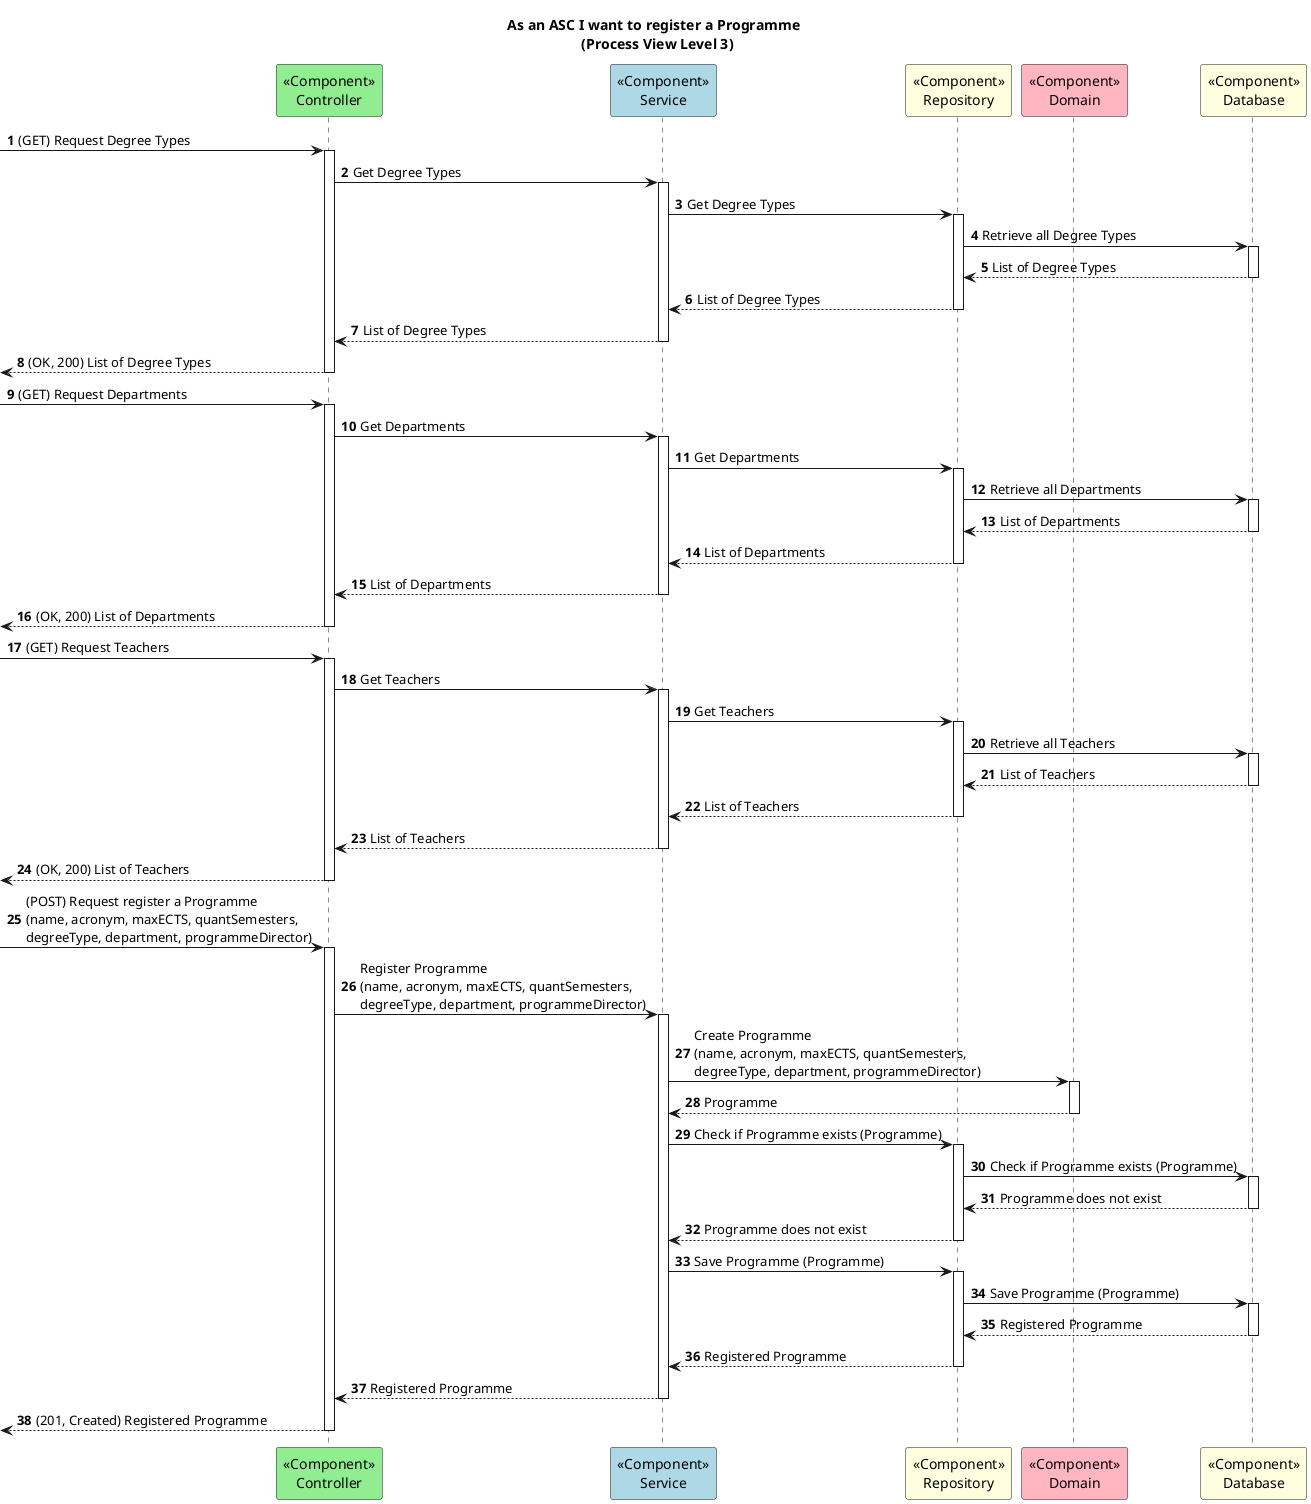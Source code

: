 @startuml

autonumber

title As an ASC I want to register a Programme \n (Process View Level 3)



participant "<<Component>>\nController" as C #lightgreen
participant "<<Component>>\nService" as S #lightblue
participant "<<Component>>\nRepository" as R #lightyellow
participant "<<Component>>\nDomain" as D #lightpink
participant "<<Component>>\nDatabase" as BD #lightyellow


 -> C ++: (GET) Request Degree Types
C -> S ++: Get Degree Types
S -> R ++: Get Degree Types
R -> BD ++: Retrieve all Degree Types
BD --> R --: List of Degree Types
R --> S --: List of Degree Types
S --> C --: List of Degree Types
 <-- C --: (OK, 200) List of Degree Types


 -> C ++: (GET) Request Departments
C -> S ++: Get Departments
S -> R ++: Get Departments
R -> BD ++: Retrieve all Departments
BD --> R --: List of Departments
R --> S --: List of Departments
S --> C --: List of Departments
<-- C --: (OK, 200) List of Departments

-> C ++: (GET) Request Teachers
C -> S ++: Get Teachers
S -> R ++: Get Teachers
R -> BD ++: Retrieve all Teachers
BD --> R --: List of Teachers
R --> S --: List of Teachers
S --> C --: List of Teachers
<-- C --: (OK, 200) List of Teachers

-> C ++: (POST) Request register a Programme \n(name, acronym, maxECTS, quantSemesters, \ndegreeType, department, programmeDirector)


C -> S ++: Register Programme \n(name, acronym, maxECTS, quantSemesters, \ndegreeType, department, programmeDirector)

S -> D ++: Create Programme \n(name, acronym, maxECTS, quantSemesters, \ndegreeType, department, programmeDirector)
D --> S --: Programme

S -> R ++: Check if Programme exists (Programme)
R -> BD ++: Check if Programme exists (Programme)
BD --> R --: Programme does not exist
R --> S --: Programme does not exist

S -> R ++: Save Programme (Programme)
R -> BD ++: Save Programme (Programme)
BD --> R --: Registered Programme
R --> S --: Registered Programme

S --> C --: Registered Programme
<-- C --: (201, Created) Registered Programme

@enduml
